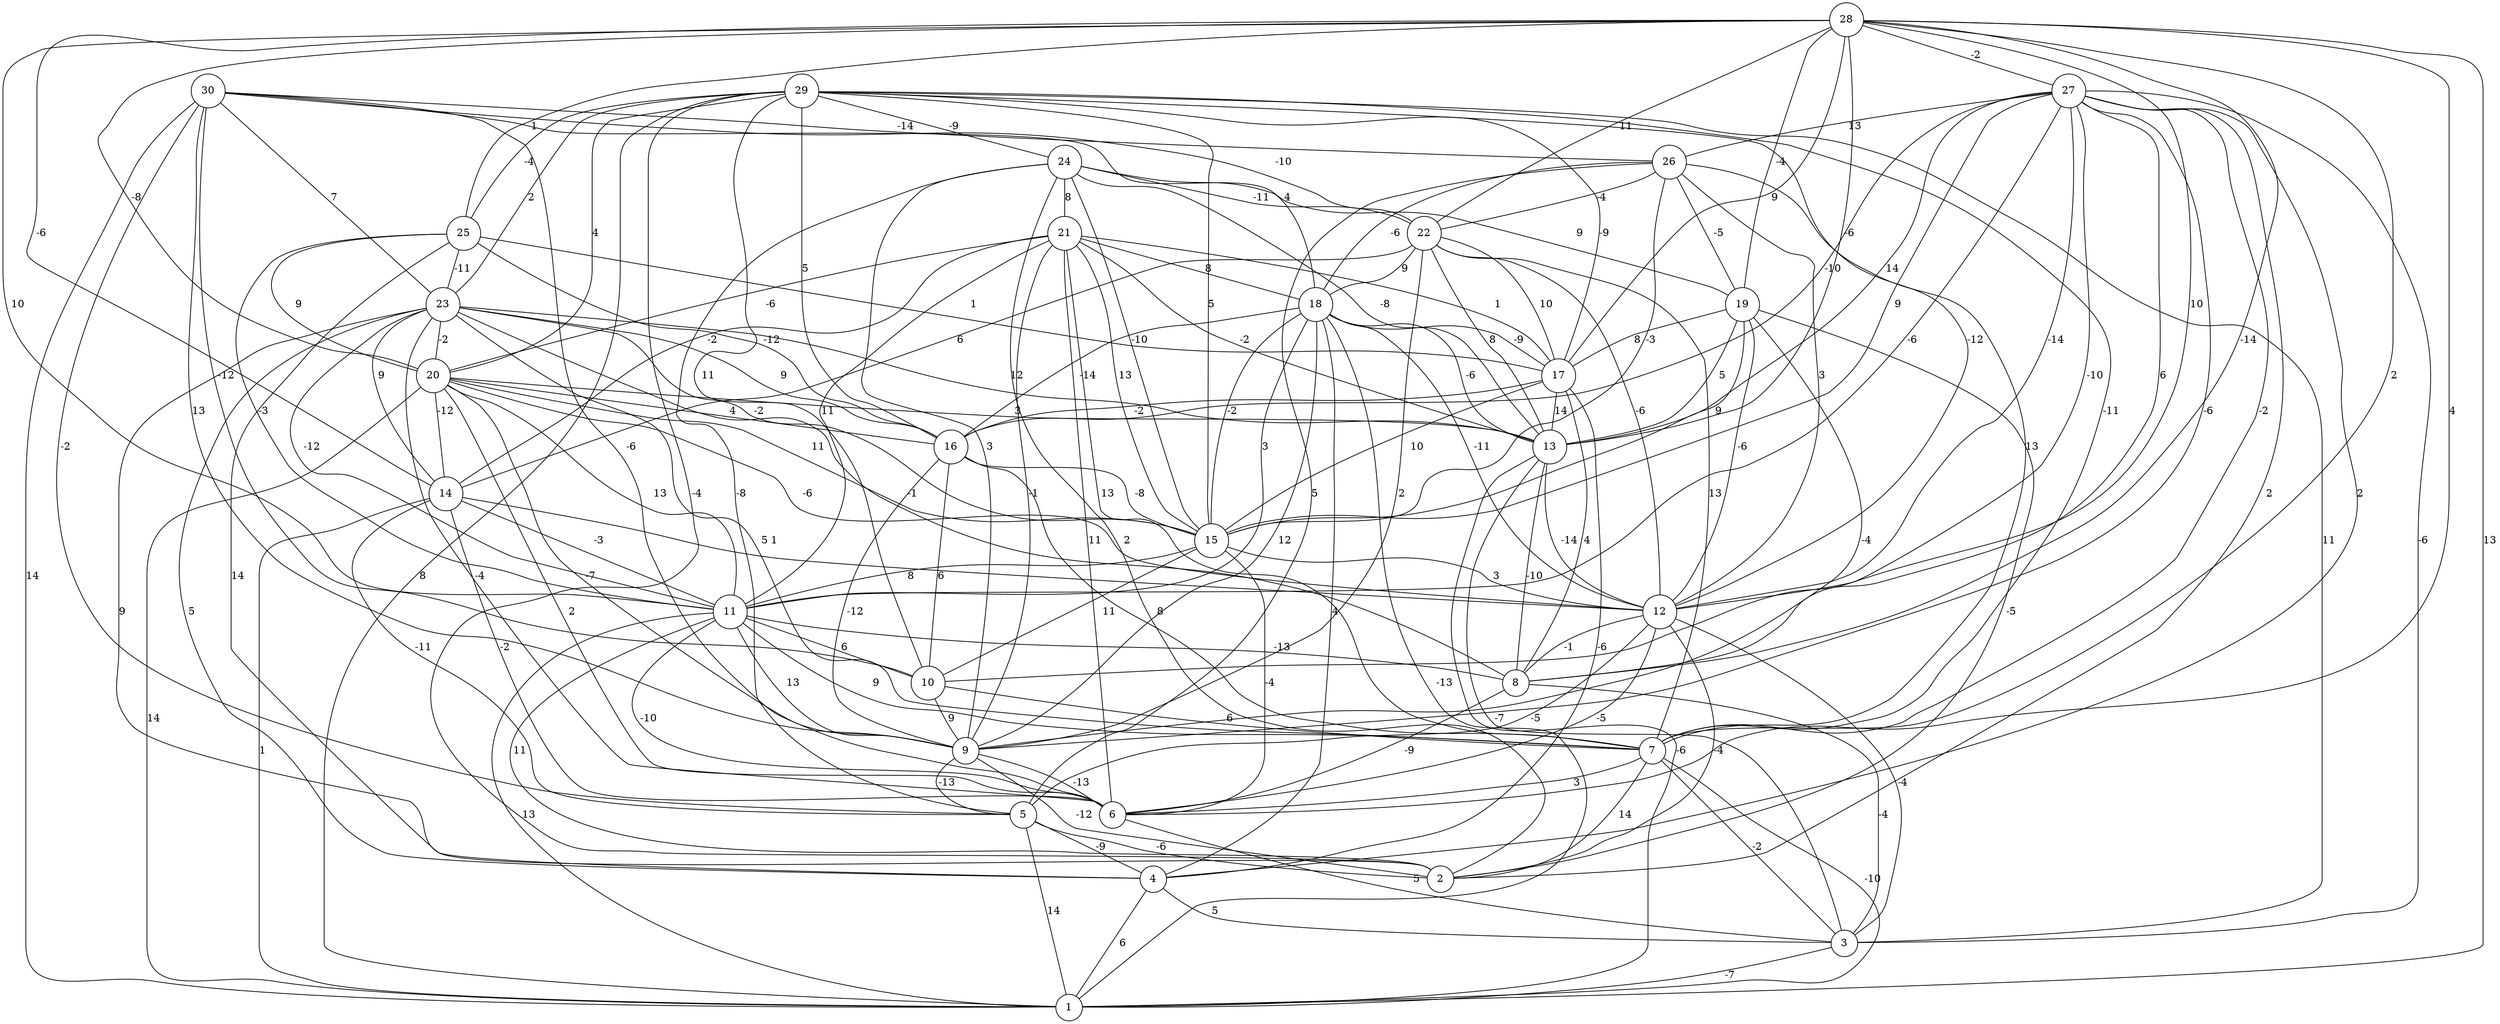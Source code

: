 graph { 
	 fontname="Helvetica,Arial,sans-serif" 
	 node [shape = circle]; 
	 30 -- 1 [label = "14"];
	 30 -- 5 [label = "-2"];
	 30 -- 6 [label = "-6"];
	 30 -- 9 [label = "13"];
	 30 -- 10 [label = "-12"];
	 30 -- 18 [label = "4"];
	 30 -- 22 [label = "-10"];
	 30 -- 23 [label = "7"];
	 30 -- 26 [label = "-14"];
	 29 -- 1 [label = "8"];
	 29 -- 2 [label = "-4"];
	 29 -- 3 [label = "11"];
	 29 -- 7 [label = "-11"];
	 29 -- 10 [label = "11"];
	 29 -- 12 [label = "-12"];
	 29 -- 15 [label = "5"];
	 29 -- 16 [label = "5"];
	 29 -- 17 [label = "-9"];
	 29 -- 20 [label = "4"];
	 29 -- 23 [label = "2"];
	 29 -- 24 [label = "-9"];
	 29 -- 25 [label = "-4"];
	 28 -- 1 [label = "13"];
	 28 -- 6 [label = "4"];
	 28 -- 7 [label = "2"];
	 28 -- 8 [label = "-14"];
	 28 -- 11 [label = "10"];
	 28 -- 12 [label = "10"];
	 28 -- 13 [label = "-6"];
	 28 -- 14 [label = "-6"];
	 28 -- 17 [label = "9"];
	 28 -- 19 [label = "-4"];
	 28 -- 20 [label = "-8"];
	 28 -- 22 [label = "11"];
	 28 -- 25 [label = "1"];
	 28 -- 27 [label = "-2"];
	 27 -- 2 [label = "2"];
	 27 -- 3 [label = "-6"];
	 27 -- 4 [label = "2"];
	 27 -- 7 [label = "-2"];
	 27 -- 8 [label = "6"];
	 27 -- 9 [label = "-6"];
	 27 -- 10 [label = "-10"];
	 27 -- 11 [label = "-6"];
	 27 -- 12 [label = "-14"];
	 27 -- 13 [label = "14"];
	 27 -- 15 [label = "9"];
	 27 -- 16 [label = "-10"];
	 27 -- 26 [label = "13"];
	 26 -- 5 [label = "5"];
	 26 -- 7 [label = "13"];
	 26 -- 12 [label = "3"];
	 26 -- 15 [label = "-3"];
	 26 -- 18 [label = "-6"];
	 26 -- 19 [label = "-5"];
	 26 -- 22 [label = "-4"];
	 25 -- 4 [label = "14"];
	 25 -- 11 [label = "-3"];
	 25 -- 16 [label = "-12"];
	 25 -- 17 [label = "1"];
	 25 -- 20 [label = "9"];
	 25 -- 23 [label = "-11"];
	 24 -- 2 [label = "2"];
	 24 -- 5 [label = "-8"];
	 24 -- 9 [label = "3"];
	 24 -- 13 [label = "-8"];
	 24 -- 15 [label = "-10"];
	 24 -- 19 [label = "9"];
	 24 -- 21 [label = "8"];
	 24 -- 22 [label = "-11"];
	 23 -- 2 [label = "9"];
	 23 -- 4 [label = "5"];
	 23 -- 6 [label = "-4"];
	 23 -- 7 [label = "5"];
	 23 -- 8 [label = "-1"];
	 23 -- 11 [label = "-12"];
	 23 -- 13 [label = "12"];
	 23 -- 14 [label = "9"];
	 23 -- 15 [label = "-2"];
	 23 -- 16 [label = "9"];
	 23 -- 20 [label = "-2"];
	 22 -- 7 [label = "13"];
	 22 -- 9 [label = "2"];
	 22 -- 12 [label = "-6"];
	 22 -- 13 [label = "8"];
	 22 -- 14 [label = "6"];
	 22 -- 17 [label = "10"];
	 22 -- 18 [label = "9"];
	 21 -- 6 [label = "11"];
	 21 -- 7 [label = "13"];
	 21 -- 9 [label = "-1"];
	 21 -- 11 [label = "11"];
	 21 -- 13 [label = "-2"];
	 21 -- 14 [label = "-2"];
	 21 -- 15 [label = "13"];
	 21 -- 17 [label = "1"];
	 21 -- 18 [label = "8"];
	 21 -- 20 [label = "-6"];
	 20 -- 1 [label = "14"];
	 20 -- 6 [label = "2"];
	 20 -- 9 [label = "-7"];
	 20 -- 11 [label = "13"];
	 20 -- 12 [label = "-6"];
	 20 -- 13 [label = "3"];
	 20 -- 14 [label = "-12"];
	 20 -- 15 [label = "11"];
	 20 -- 16 [label = "4"];
	 19 -- 2 [label = "-5"];
	 19 -- 9 [label = "-4"];
	 19 -- 12 [label = "-6"];
	 19 -- 13 [label = "5"];
	 19 -- 15 [label = "9"];
	 19 -- 17 [label = "8"];
	 18 -- 1 [label = "-13"];
	 18 -- 4 [label = "4"];
	 18 -- 9 [label = "12"];
	 18 -- 11 [label = "3"];
	 18 -- 12 [label = "-11"];
	 18 -- 13 [label = "-6"];
	 18 -- 15 [label = "-2"];
	 18 -- 16 [label = "-14"];
	 18 -- 17 [label = "-9"];
	 17 -- 4 [label = "-6"];
	 17 -- 8 [label = "4"];
	 17 -- 13 [label = "14"];
	 17 -- 15 [label = "10"];
	 17 -- 16 [label = "-2"];
	 16 -- 7 [label = "8"];
	 16 -- 9 [label = "-12"];
	 16 -- 10 [label = "6"];
	 16 -- 15 [label = "-8"];
	 15 -- 6 [label = "-4"];
	 15 -- 10 [label = "11"];
	 15 -- 11 [label = "8"];
	 15 -- 12 [label = "3"];
	 14 -- 1 [label = "1"];
	 14 -- 5 [label = "-11"];
	 14 -- 6 [label = "-2"];
	 14 -- 11 [label = "-3"];
	 14 -- 12 [label = "1"];
	 13 -- 1 [label = "-6"];
	 13 -- 3 [label = "-7"];
	 13 -- 8 [label = "-10"];
	 13 -- 12 [label = "-14"];
	 12 -- 2 [label = "-4"];
	 12 -- 3 [label = "-4"];
	 12 -- 5 [label = "-5"];
	 12 -- 6 [label = "-5"];
	 12 -- 8 [label = "-1"];
	 11 -- 1 [label = "13"];
	 11 -- 2 [label = "11"];
	 11 -- 6 [label = "-10"];
	 11 -- 7 [label = "9"];
	 11 -- 8 [label = "-13"];
	 11 -- 9 [label = "13"];
	 11 -- 10 [label = "6"];
	 10 -- 7 [label = "6"];
	 10 -- 9 [label = "9"];
	 9 -- 2 [label = "-12"];
	 9 -- 5 [label = "-13"];
	 9 -- 6 [label = "-13"];
	 8 -- 3 [label = "-4"];
	 8 -- 6 [label = "-9"];
	 7 -- 1 [label = "-10"];
	 7 -- 2 [label = "14"];
	 7 -- 3 [label = "-2"];
	 7 -- 6 [label = "3"];
	 6 -- 3 [label = "5"];
	 5 -- 1 [label = "14"];
	 5 -- 2 [label = "-6"];
	 5 -- 4 [label = "-9"];
	 4 -- 1 [label = "6"];
	 4 -- 3 [label = "5"];
	 3 -- 1 [label = "-7"];
	 1;
	 2;
	 3;
	 4;
	 5;
	 6;
	 7;
	 8;
	 9;
	 10;
	 11;
	 12;
	 13;
	 14;
	 15;
	 16;
	 17;
	 18;
	 19;
	 20;
	 21;
	 22;
	 23;
	 24;
	 25;
	 26;
	 27;
	 28;
	 29;
	 30;
}

